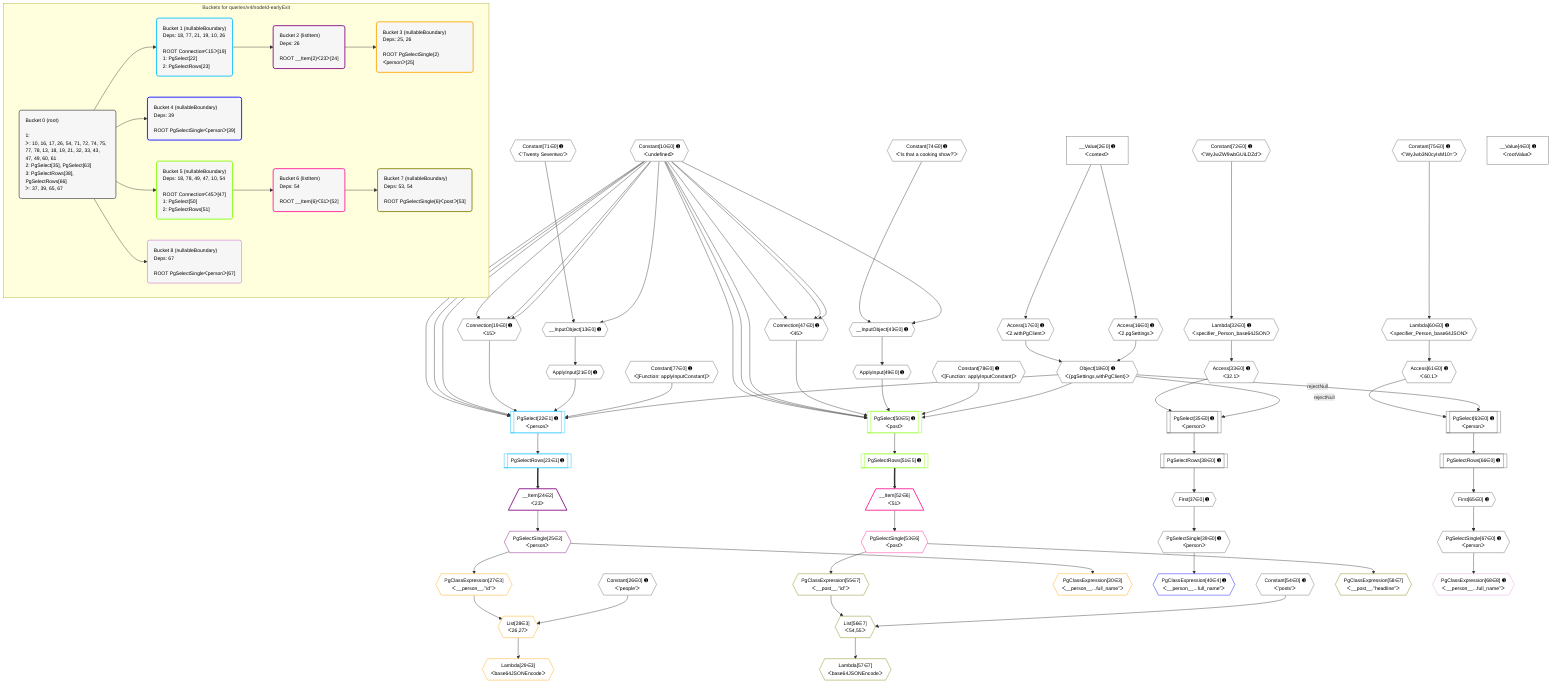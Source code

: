 %%{init: {'themeVariables': { 'fontSize': '12px'}}}%%
graph TD
    classDef path fill:#eee,stroke:#000,color:#000
    classDef plan fill:#fff,stroke-width:1px,color:#000
    classDef itemplan fill:#fff,stroke-width:2px,color:#000
    classDef unbatchedplan fill:#dff,stroke-width:1px,color:#000
    classDef sideeffectplan fill:#fcc,stroke-width:2px,color:#000
    classDef bucket fill:#f6f6f6,color:#000,stroke-width:2px,text-align:left


    %% plan dependencies
    Connection19{{"Connection[19∈0] ➊<br />ᐸ15ᐳ"}}:::plan
    Constant10{{"Constant[10∈0] ➊<br />ᐸundefinedᐳ"}}:::plan
    Constant10 & Constant10 & Constant10 --> Connection19
    Connection47{{"Connection[47∈0] ➊<br />ᐸ45ᐳ"}}:::plan
    Constant10 & Constant10 & Constant10 --> Connection47
    __InputObject13{{"__InputObject[13∈0] ➊"}}:::plan
    Constant71{{"Constant[71∈0] ➊<br />ᐸ'Twenty Seventwo'ᐳ"}}:::plan
    Constant10 & Constant71 --> __InputObject13
    Object18{{"Object[18∈0] ➊<br />ᐸ{pgSettings,withPgClient}ᐳ"}}:::plan
    Access16{{"Access[16∈0] ➊<br />ᐸ2.pgSettingsᐳ"}}:::plan
    Access17{{"Access[17∈0] ➊<br />ᐸ2.withPgClientᐳ"}}:::plan
    Access16 & Access17 --> Object18
    PgSelect35[["PgSelect[35∈0] ➊<br />ᐸpersonᐳ"]]:::plan
    Access33{{"Access[33∈0] ➊<br />ᐸ32.1ᐳ"}}:::plan
    Object18 -->|rejectNull| PgSelect35
    Access33 --> PgSelect35
    __InputObject43{{"__InputObject[43∈0] ➊"}}:::plan
    Constant74{{"Constant[74∈0] ➊<br />ᐸ'Is that a cooking show?'ᐳ"}}:::plan
    Constant10 & Constant74 --> __InputObject43
    PgSelect63[["PgSelect[63∈0] ➊<br />ᐸpersonᐳ"]]:::plan
    Access61{{"Access[61∈0] ➊<br />ᐸ60.1ᐳ"}}:::plan
    Object18 -->|rejectNull| PgSelect63
    Access61 --> PgSelect63
    __Value2["__Value[2∈0] ➊<br />ᐸcontextᐳ"]:::plan
    __Value2 --> Access16
    __Value2 --> Access17
    ApplyInput21{{"ApplyInput[21∈0] ➊"}}:::plan
    __InputObject13 --> ApplyInput21
    Lambda32{{"Lambda[32∈0] ➊<br />ᐸspecifier_Person_base64JSONᐳ"}}:::plan
    Constant72{{"Constant[72∈0] ➊<br />ᐸ'WyJwZW9wbGUiLDZd'ᐳ"}}:::plan
    Constant72 --> Lambda32
    Lambda32 --> Access33
    First37{{"First[37∈0] ➊"}}:::plan
    PgSelectRows38[["PgSelectRows[38∈0] ➊"]]:::plan
    PgSelectRows38 --> First37
    PgSelect35 --> PgSelectRows38
    PgSelectSingle39{{"PgSelectSingle[39∈0] ➊<br />ᐸpersonᐳ"}}:::plan
    First37 --> PgSelectSingle39
    ApplyInput49{{"ApplyInput[49∈0] ➊"}}:::plan
    __InputObject43 --> ApplyInput49
    Lambda60{{"Lambda[60∈0] ➊<br />ᐸspecifier_Person_base64JSONᐳ"}}:::plan
    Constant75{{"Constant[75∈0] ➊<br />ᐸ'WyJwb3N0cyIsM10='ᐳ"}}:::plan
    Constant75 --> Lambda60
    Lambda60 --> Access61
    First65{{"First[65∈0] ➊"}}:::plan
    PgSelectRows66[["PgSelectRows[66∈0] ➊"]]:::plan
    PgSelectRows66 --> First65
    PgSelect63 --> PgSelectRows66
    PgSelectSingle67{{"PgSelectSingle[67∈0] ➊<br />ᐸpersonᐳ"}}:::plan
    First65 --> PgSelectSingle67
    __Value4["__Value[4∈0] ➊<br />ᐸrootValueᐳ"]:::plan
    Constant26{{"Constant[26∈0] ➊<br />ᐸ'people'ᐳ"}}:::plan
    Constant54{{"Constant[54∈0] ➊<br />ᐸ'posts'ᐳ"}}:::plan
    Constant77{{"Constant[77∈0] ➊<br />ᐸ[Function: applyInputConstant]ᐳ"}}:::plan
    Constant78{{"Constant[78∈0] ➊<br />ᐸ[Function: applyInputConstant]ᐳ"}}:::plan
    PgSelect22[["PgSelect[22∈1] ➊<br />ᐸpersonᐳ"]]:::plan
    Object18 & Constant77 & ApplyInput21 & Connection19 & Constant10 & Constant10 & Constant10 --> PgSelect22
    PgSelectRows23[["PgSelectRows[23∈1] ➊"]]:::plan
    PgSelect22 --> PgSelectRows23
    __Item24[/"__Item[24∈2]<br />ᐸ23ᐳ"\]:::itemplan
    PgSelectRows23 ==> __Item24
    PgSelectSingle25{{"PgSelectSingle[25∈2]<br />ᐸpersonᐳ"}}:::plan
    __Item24 --> PgSelectSingle25
    List28{{"List[28∈3]<br />ᐸ26,27ᐳ"}}:::plan
    PgClassExpression27{{"PgClassExpression[27∈3]<br />ᐸ__person__.”id”ᐳ"}}:::plan
    Constant26 & PgClassExpression27 --> List28
    PgSelectSingle25 --> PgClassExpression27
    Lambda29{{"Lambda[29∈3]<br />ᐸbase64JSONEncodeᐳ"}}:::plan
    List28 --> Lambda29
    PgClassExpression30{{"PgClassExpression[30∈3]<br />ᐸ__person__...full_name”ᐳ"}}:::plan
    PgSelectSingle25 --> PgClassExpression30
    PgClassExpression40{{"PgClassExpression[40∈4] ➊<br />ᐸ__person__...full_name”ᐳ"}}:::plan
    PgSelectSingle39 --> PgClassExpression40
    PgSelect50[["PgSelect[50∈5] ➊<br />ᐸpostᐳ"]]:::plan
    Object18 & Constant78 & ApplyInput49 & Connection47 & Constant10 & Constant10 & Constant10 --> PgSelect50
    PgSelectRows51[["PgSelectRows[51∈5] ➊"]]:::plan
    PgSelect50 --> PgSelectRows51
    __Item52[/"__Item[52∈6]<br />ᐸ51ᐳ"\]:::itemplan
    PgSelectRows51 ==> __Item52
    PgSelectSingle53{{"PgSelectSingle[53∈6]<br />ᐸpostᐳ"}}:::plan
    __Item52 --> PgSelectSingle53
    List56{{"List[56∈7]<br />ᐸ54,55ᐳ"}}:::plan
    PgClassExpression55{{"PgClassExpression[55∈7]<br />ᐸ__post__.”id”ᐳ"}}:::plan
    Constant54 & PgClassExpression55 --> List56
    PgSelectSingle53 --> PgClassExpression55
    Lambda57{{"Lambda[57∈7]<br />ᐸbase64JSONEncodeᐳ"}}:::plan
    List56 --> Lambda57
    PgClassExpression58{{"PgClassExpression[58∈7]<br />ᐸ__post__.”headline”ᐳ"}}:::plan
    PgSelectSingle53 --> PgClassExpression58
    PgClassExpression68{{"PgClassExpression[68∈8] ➊<br />ᐸ__person__...full_name”ᐳ"}}:::plan
    PgSelectSingle67 --> PgClassExpression68

    %% define steps

    subgraph "Buckets for queries/v4/nodeId-earlyExit"
    Bucket0("Bucket 0 (root)<br /><br />1: <br />ᐳ: 10, 16, 17, 26, 54, 71, 72, 74, 75, 77, 78, 13, 18, 19, 21, 32, 33, 43, 47, 49, 60, 61<br />2: PgSelect[35], PgSelect[63]<br />3: PgSelectRows[38], PgSelectRows[66]<br />ᐳ: 37, 39, 65, 67"):::bucket
    classDef bucket0 stroke:#696969
    class Bucket0,__Value2,__Value4,Constant10,__InputObject13,Access16,Access17,Object18,Connection19,ApplyInput21,Constant26,Lambda32,Access33,PgSelect35,First37,PgSelectRows38,PgSelectSingle39,__InputObject43,Connection47,ApplyInput49,Constant54,Lambda60,Access61,PgSelect63,First65,PgSelectRows66,PgSelectSingle67,Constant71,Constant72,Constant74,Constant75,Constant77,Constant78 bucket0
    Bucket1("Bucket 1 (nullableBoundary)<br />Deps: 18, 77, 21, 19, 10, 26<br /><br />ROOT Connectionᐸ15ᐳ[19]<br />1: PgSelect[22]<br />2: PgSelectRows[23]"):::bucket
    classDef bucket1 stroke:#00bfff
    class Bucket1,PgSelect22,PgSelectRows23 bucket1
    Bucket2("Bucket 2 (listItem)<br />Deps: 26<br /><br />ROOT __Item{2}ᐸ23ᐳ[24]"):::bucket
    classDef bucket2 stroke:#7f007f
    class Bucket2,__Item24,PgSelectSingle25 bucket2
    Bucket3("Bucket 3 (nullableBoundary)<br />Deps: 25, 26<br /><br />ROOT PgSelectSingle{2}ᐸpersonᐳ[25]"):::bucket
    classDef bucket3 stroke:#ffa500
    class Bucket3,PgClassExpression27,List28,Lambda29,PgClassExpression30 bucket3
    Bucket4("Bucket 4 (nullableBoundary)<br />Deps: 39<br /><br />ROOT PgSelectSingleᐸpersonᐳ[39]"):::bucket
    classDef bucket4 stroke:#0000ff
    class Bucket4,PgClassExpression40 bucket4
    Bucket5("Bucket 5 (nullableBoundary)<br />Deps: 18, 78, 49, 47, 10, 54<br /><br />ROOT Connectionᐸ45ᐳ[47]<br />1: PgSelect[50]<br />2: PgSelectRows[51]"):::bucket
    classDef bucket5 stroke:#7fff00
    class Bucket5,PgSelect50,PgSelectRows51 bucket5
    Bucket6("Bucket 6 (listItem)<br />Deps: 54<br /><br />ROOT __Item{6}ᐸ51ᐳ[52]"):::bucket
    classDef bucket6 stroke:#ff1493
    class Bucket6,__Item52,PgSelectSingle53 bucket6
    Bucket7("Bucket 7 (nullableBoundary)<br />Deps: 53, 54<br /><br />ROOT PgSelectSingle{6}ᐸpostᐳ[53]"):::bucket
    classDef bucket7 stroke:#808000
    class Bucket7,PgClassExpression55,List56,Lambda57,PgClassExpression58 bucket7
    Bucket8("Bucket 8 (nullableBoundary)<br />Deps: 67<br /><br />ROOT PgSelectSingleᐸpersonᐳ[67]"):::bucket
    classDef bucket8 stroke:#dda0dd
    class Bucket8,PgClassExpression68 bucket8
    Bucket0 --> Bucket1 & Bucket4 & Bucket5 & Bucket8
    Bucket1 --> Bucket2
    Bucket2 --> Bucket3
    Bucket5 --> Bucket6
    Bucket6 --> Bucket7
    end